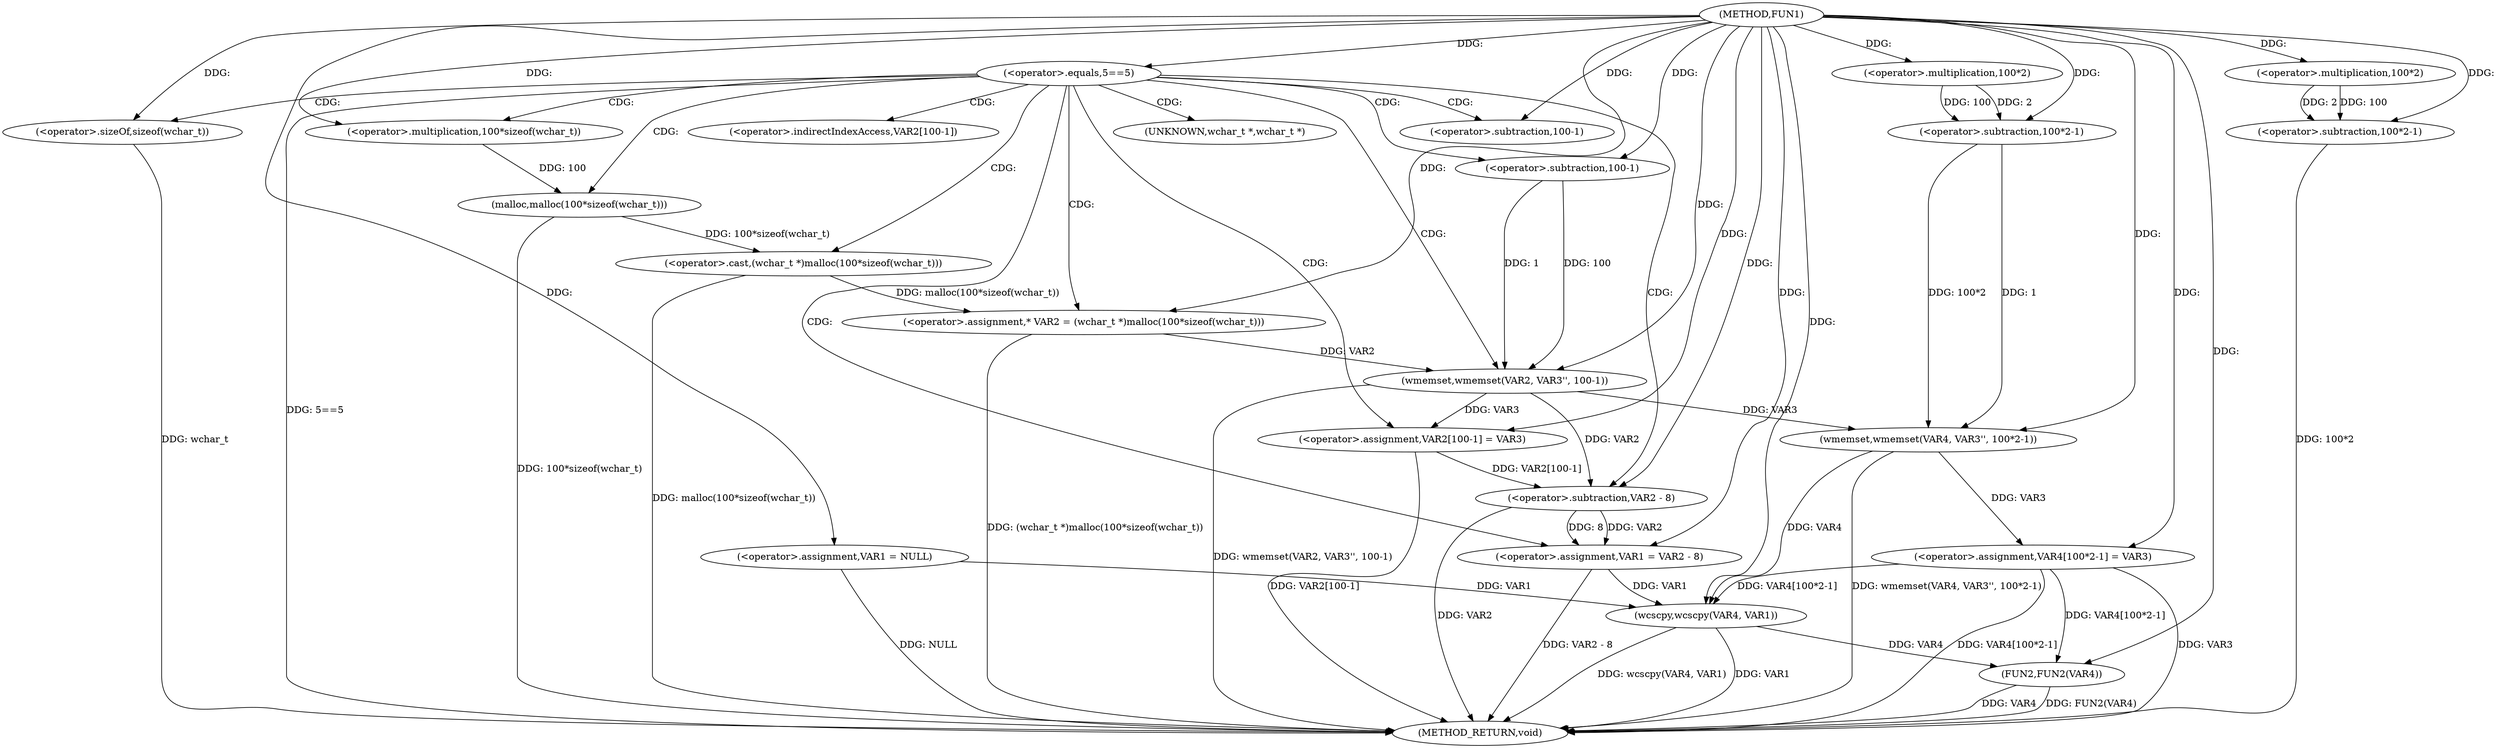 digraph FUN1 {  
"1000100" [label = "(METHOD,FUN1)" ]
"1000164" [label = "(METHOD_RETURN,void)" ]
"1000103" [label = "(<operator>.assignment,VAR1 = NULL)" ]
"1000107" [label = "(<operator>.equals,5==5)" ]
"1000113" [label = "(<operator>.assignment,* VAR2 = (wchar_t *)malloc(100*sizeof(wchar_t)))" ]
"1000115" [label = "(<operator>.cast,(wchar_t *)malloc(100*sizeof(wchar_t)))" ]
"1000117" [label = "(malloc,malloc(100*sizeof(wchar_t)))" ]
"1000118" [label = "(<operator>.multiplication,100*sizeof(wchar_t))" ]
"1000120" [label = "(<operator>.sizeOf,sizeof(wchar_t))" ]
"1000122" [label = "(wmemset,wmemset(VAR2, VAR3'', 100-1))" ]
"1000125" [label = "(<operator>.subtraction,100-1)" ]
"1000128" [label = "(<operator>.assignment,VAR2[100-1] = VAR3)" ]
"1000131" [label = "(<operator>.subtraction,100-1)" ]
"1000135" [label = "(<operator>.assignment,VAR1 = VAR2 - 8)" ]
"1000137" [label = "(<operator>.subtraction,VAR2 - 8)" ]
"1000142" [label = "(wmemset,wmemset(VAR4, VAR3'', 100*2-1))" ]
"1000145" [label = "(<operator>.subtraction,100*2-1)" ]
"1000146" [label = "(<operator>.multiplication,100*2)" ]
"1000150" [label = "(<operator>.assignment,VAR4[100*2-1] = VAR3)" ]
"1000153" [label = "(<operator>.subtraction,100*2-1)" ]
"1000154" [label = "(<operator>.multiplication,100*2)" ]
"1000159" [label = "(wcscpy,wcscpy(VAR4, VAR1))" ]
"1000162" [label = "(FUN2,FUN2(VAR4))" ]
"1000116" [label = "(UNKNOWN,wchar_t *,wchar_t *)" ]
"1000129" [label = "(<operator>.indirectIndexAccess,VAR2[100-1])" ]
  "1000142" -> "1000164"  [ label = "DDG: wmemset(VAR4, VAR3'', 100*2-1)"] 
  "1000103" -> "1000164"  [ label = "DDG: NULL"] 
  "1000117" -> "1000164"  [ label = "DDG: 100*sizeof(wchar_t)"] 
  "1000153" -> "1000164"  [ label = "DDG: 100*2"] 
  "1000122" -> "1000164"  [ label = "DDG: wmemset(VAR2, VAR3'', 100-1)"] 
  "1000159" -> "1000164"  [ label = "DDG: VAR1"] 
  "1000135" -> "1000164"  [ label = "DDG: VAR2 - 8"] 
  "1000159" -> "1000164"  [ label = "DDG: wcscpy(VAR4, VAR1)"] 
  "1000115" -> "1000164"  [ label = "DDG: malloc(100*sizeof(wchar_t))"] 
  "1000107" -> "1000164"  [ label = "DDG: 5==5"] 
  "1000150" -> "1000164"  [ label = "DDG: VAR4[100*2-1]"] 
  "1000128" -> "1000164"  [ label = "DDG: VAR2[100-1]"] 
  "1000150" -> "1000164"  [ label = "DDG: VAR3"] 
  "1000113" -> "1000164"  [ label = "DDG: (wchar_t *)malloc(100*sizeof(wchar_t))"] 
  "1000120" -> "1000164"  [ label = "DDG: wchar_t"] 
  "1000137" -> "1000164"  [ label = "DDG: VAR2"] 
  "1000162" -> "1000164"  [ label = "DDG: VAR4"] 
  "1000162" -> "1000164"  [ label = "DDG: FUN2(VAR4)"] 
  "1000100" -> "1000103"  [ label = "DDG: "] 
  "1000100" -> "1000107"  [ label = "DDG: "] 
  "1000115" -> "1000113"  [ label = "DDG: malloc(100*sizeof(wchar_t))"] 
  "1000100" -> "1000113"  [ label = "DDG: "] 
  "1000117" -> "1000115"  [ label = "DDG: 100*sizeof(wchar_t)"] 
  "1000118" -> "1000117"  [ label = "DDG: 100"] 
  "1000100" -> "1000118"  [ label = "DDG: "] 
  "1000100" -> "1000120"  [ label = "DDG: "] 
  "1000113" -> "1000122"  [ label = "DDG: VAR2"] 
  "1000100" -> "1000122"  [ label = "DDG: "] 
  "1000125" -> "1000122"  [ label = "DDG: 100"] 
  "1000125" -> "1000122"  [ label = "DDG: 1"] 
  "1000100" -> "1000125"  [ label = "DDG: "] 
  "1000122" -> "1000128"  [ label = "DDG: VAR3"] 
  "1000100" -> "1000128"  [ label = "DDG: "] 
  "1000100" -> "1000131"  [ label = "DDG: "] 
  "1000137" -> "1000135"  [ label = "DDG: VAR2"] 
  "1000137" -> "1000135"  [ label = "DDG: 8"] 
  "1000100" -> "1000135"  [ label = "DDG: "] 
  "1000122" -> "1000137"  [ label = "DDG: VAR2"] 
  "1000128" -> "1000137"  [ label = "DDG: VAR2[100-1]"] 
  "1000100" -> "1000137"  [ label = "DDG: "] 
  "1000100" -> "1000142"  [ label = "DDG: "] 
  "1000122" -> "1000142"  [ label = "DDG: VAR3"] 
  "1000145" -> "1000142"  [ label = "DDG: 100*2"] 
  "1000145" -> "1000142"  [ label = "DDG: 1"] 
  "1000146" -> "1000145"  [ label = "DDG: 100"] 
  "1000146" -> "1000145"  [ label = "DDG: 2"] 
  "1000100" -> "1000146"  [ label = "DDG: "] 
  "1000100" -> "1000145"  [ label = "DDG: "] 
  "1000142" -> "1000150"  [ label = "DDG: VAR3"] 
  "1000100" -> "1000150"  [ label = "DDG: "] 
  "1000154" -> "1000153"  [ label = "DDG: 100"] 
  "1000154" -> "1000153"  [ label = "DDG: 2"] 
  "1000100" -> "1000154"  [ label = "DDG: "] 
  "1000100" -> "1000153"  [ label = "DDG: "] 
  "1000150" -> "1000159"  [ label = "DDG: VAR4[100*2-1]"] 
  "1000142" -> "1000159"  [ label = "DDG: VAR4"] 
  "1000100" -> "1000159"  [ label = "DDG: "] 
  "1000103" -> "1000159"  [ label = "DDG: VAR1"] 
  "1000135" -> "1000159"  [ label = "DDG: VAR1"] 
  "1000150" -> "1000162"  [ label = "DDG: VAR4[100*2-1]"] 
  "1000159" -> "1000162"  [ label = "DDG: VAR4"] 
  "1000100" -> "1000162"  [ label = "DDG: "] 
  "1000107" -> "1000125"  [ label = "CDG: "] 
  "1000107" -> "1000116"  [ label = "CDG: "] 
  "1000107" -> "1000131"  [ label = "CDG: "] 
  "1000107" -> "1000120"  [ label = "CDG: "] 
  "1000107" -> "1000117"  [ label = "CDG: "] 
  "1000107" -> "1000113"  [ label = "CDG: "] 
  "1000107" -> "1000128"  [ label = "CDG: "] 
  "1000107" -> "1000137"  [ label = "CDG: "] 
  "1000107" -> "1000129"  [ label = "CDG: "] 
  "1000107" -> "1000135"  [ label = "CDG: "] 
  "1000107" -> "1000115"  [ label = "CDG: "] 
  "1000107" -> "1000118"  [ label = "CDG: "] 
  "1000107" -> "1000122"  [ label = "CDG: "] 
}
